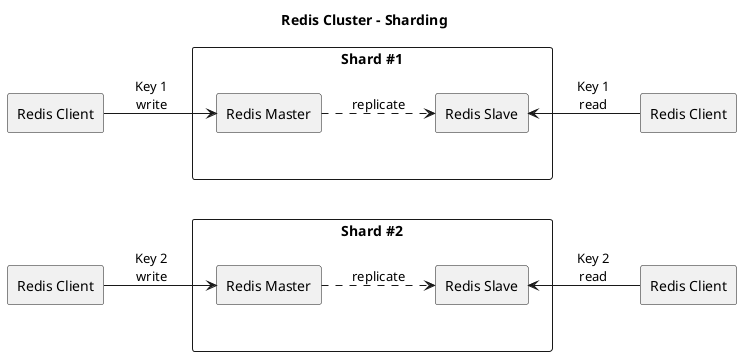 @startuml

Title Redis Cluster - Sharding

skinparam componentStyle rectangle
left to right direction

[Redis Client] as RC11
[Redis Client] as RC12


component "Shard #1" as S1 {
  [Redis Master] as RM1
  [Redis Slave] as RS1

  [RM1] ..> [RS1] : replicate
}

[RC11] --> [RM1] : "Key 1\nwrite"
[RS1] <-- [RC12] : "Key 1\nread"

[Redis Client] as RC21
[Redis Client] as RC22

component "Shard #2" as S2 {
  [Redis Master] as RM2
  [Redis Slave] as RS2

  [RM2] ..> [RS2] : replicate
}

[RC21] --> [RM2] : "Key 2\nwrite"
[RS2] <-- [RC22] : "Key 2\nread"

S2 -[hidden]> S1

@enduml
